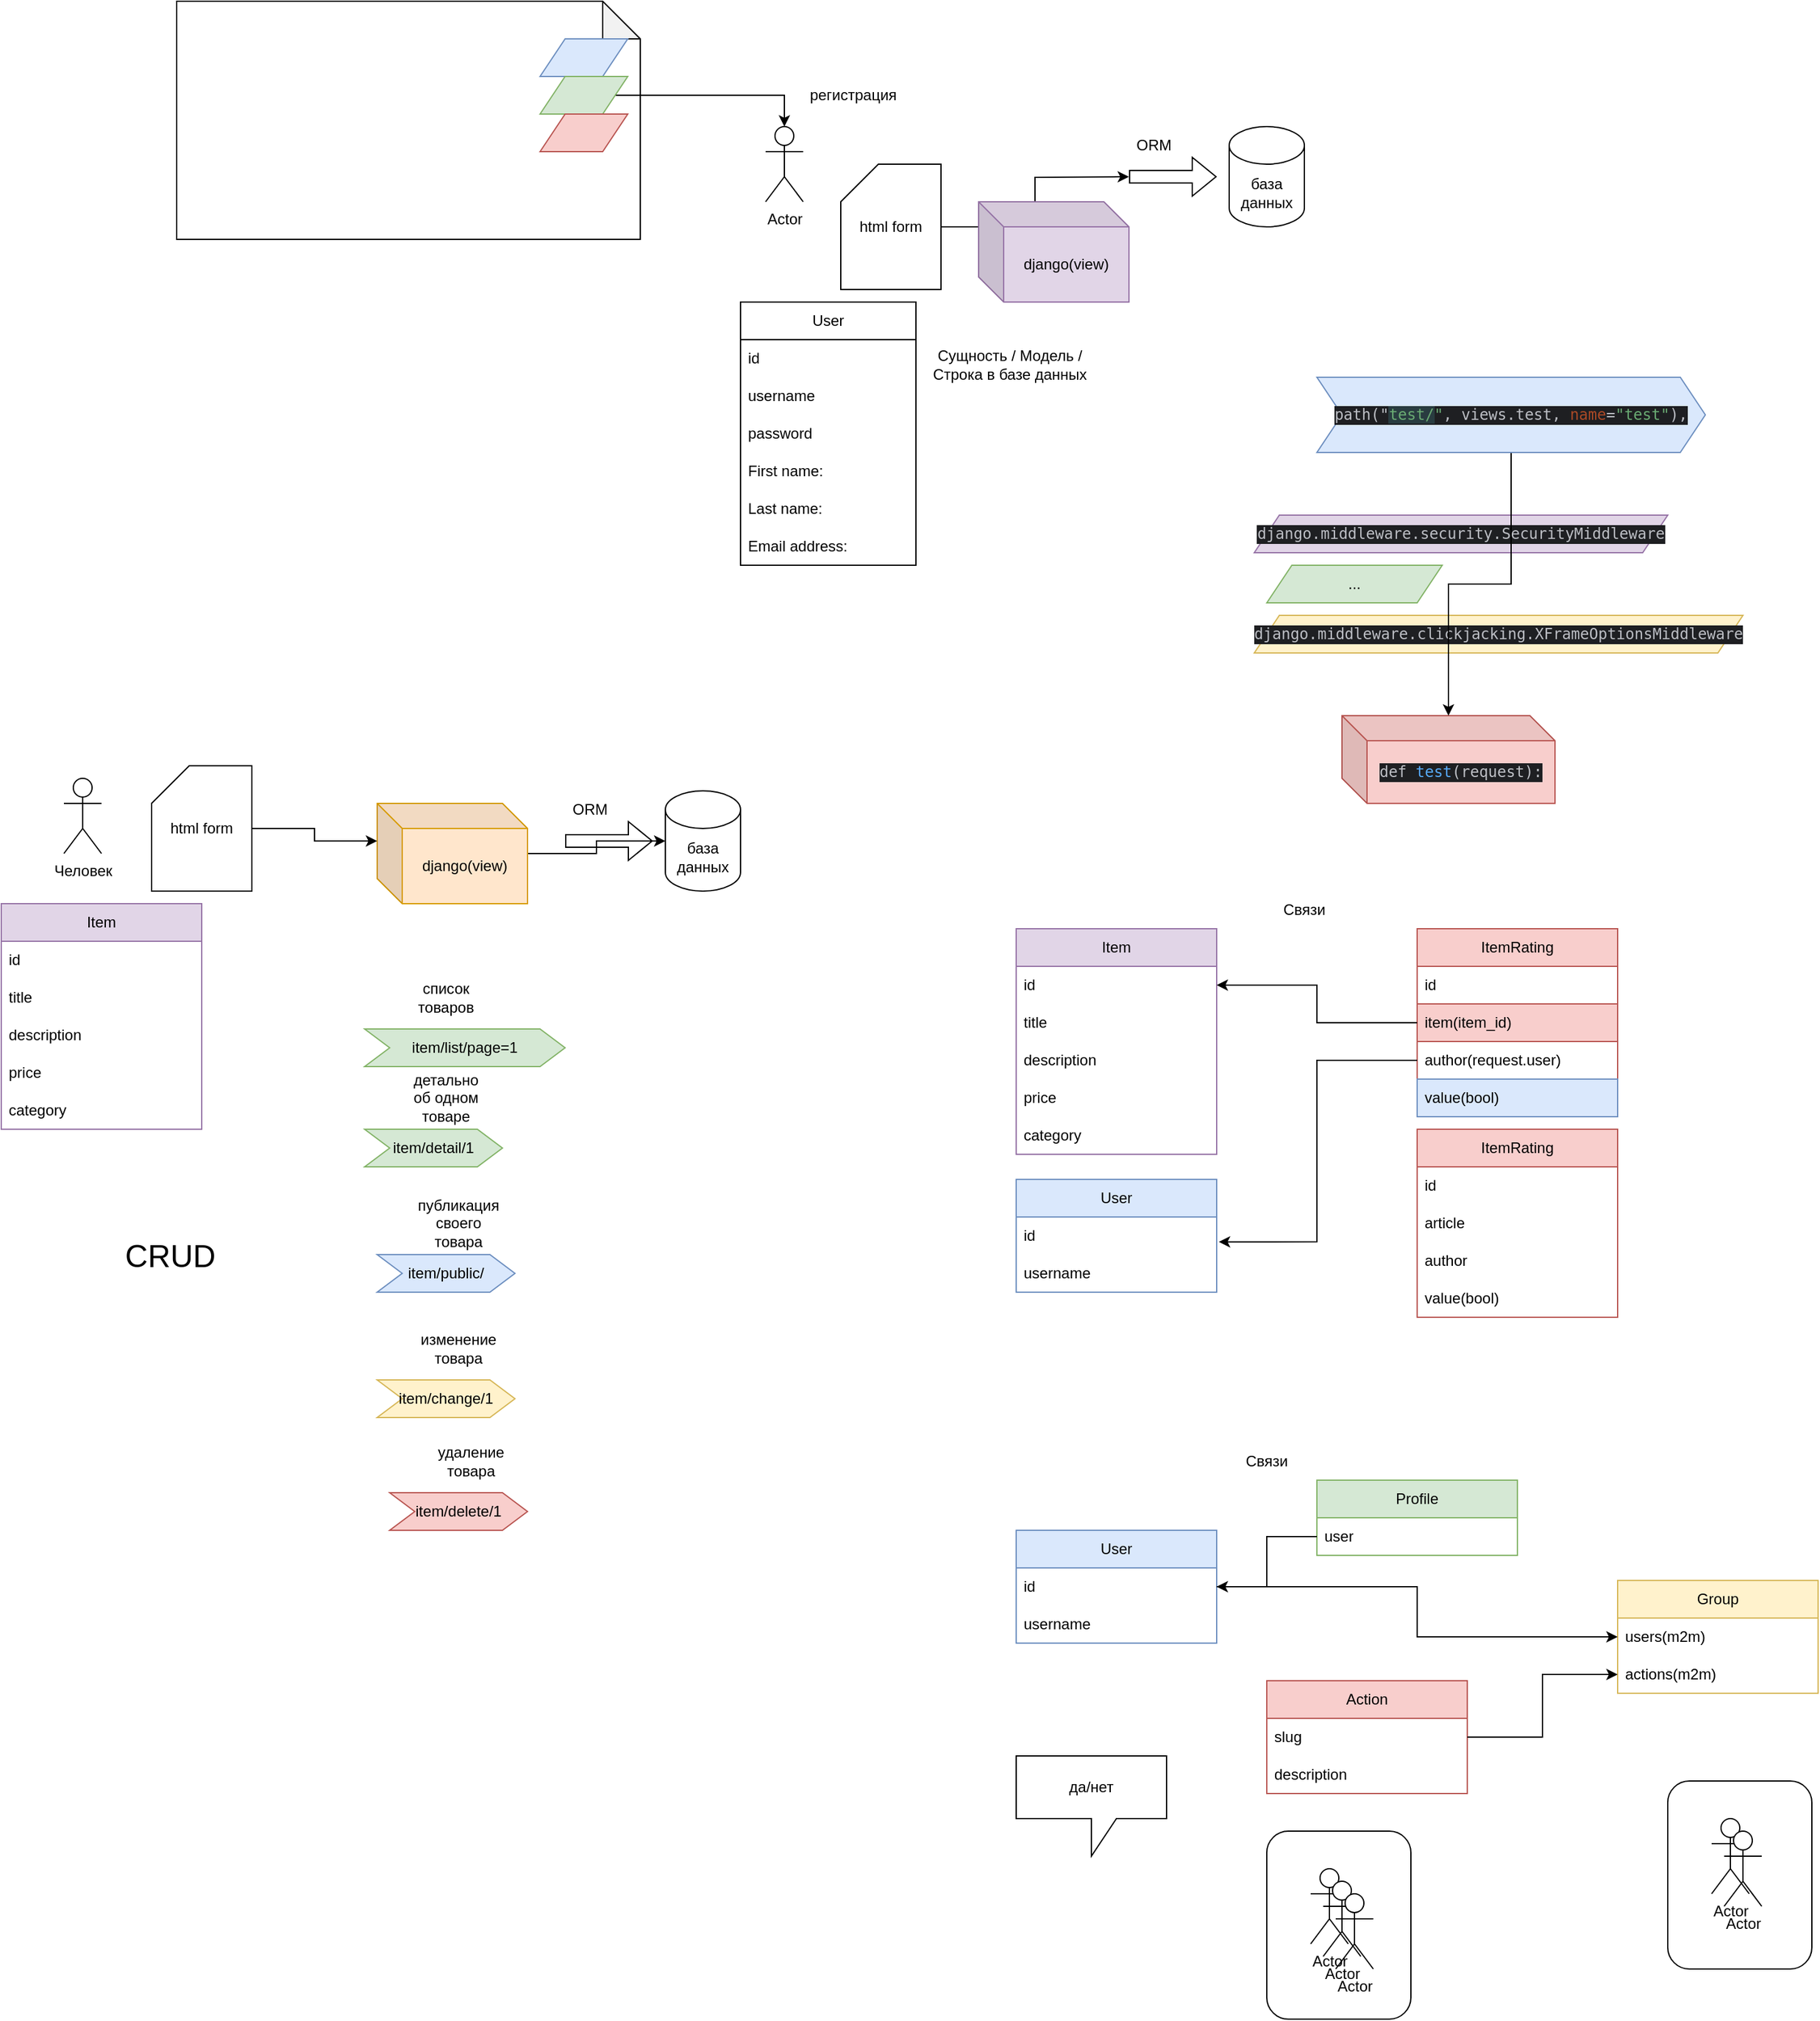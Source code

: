 <mxfile version="22.1.18" type="device">
  <diagram name="Page-1" id="q2rL_VKyclA_JpW7a91s">
    <mxGraphModel dx="658" dy="370" grid="1" gridSize="10" guides="1" tooltips="1" connect="1" arrows="1" fold="1" page="1" pageScale="1" pageWidth="850" pageHeight="1100" math="0" shadow="0">
      <root>
        <mxCell id="0" />
        <mxCell id="1" parent="0" />
        <mxCell id="6tnuCzHY1u2nvvSiSaDE-1" value="" style="shape=note;whiteSpace=wrap;html=1;backgroundOutline=1;darkOpacity=0.05;" parent="1" vertex="1">
          <mxGeometry x="210" y="140" width="370" height="190" as="geometry" />
        </mxCell>
        <mxCell id="6tnuCzHY1u2nvvSiSaDE-2" value="" style="shape=parallelogram;perimeter=parallelogramPerimeter;whiteSpace=wrap;html=1;fixedSize=1;fillColor=#dae8fc;strokeColor=#6c8ebf;" parent="1" vertex="1">
          <mxGeometry x="500" y="170" width="70" height="30" as="geometry" />
        </mxCell>
        <mxCell id="6tnuCzHY1u2nvvSiSaDE-6" style="edgeStyle=orthogonalEdgeStyle;rounded=0;orthogonalLoop=1;jettySize=auto;html=1;" parent="1" source="6tnuCzHY1u2nvvSiSaDE-3" target="6tnuCzHY1u2nvvSiSaDE-5" edge="1">
          <mxGeometry relative="1" as="geometry" />
        </mxCell>
        <mxCell id="6tnuCzHY1u2nvvSiSaDE-3" value="" style="shape=parallelogram;perimeter=parallelogramPerimeter;whiteSpace=wrap;html=1;fixedSize=1;fillColor=#d5e8d4;strokeColor=#82b366;" parent="1" vertex="1">
          <mxGeometry x="500" y="200" width="70" height="30" as="geometry" />
        </mxCell>
        <mxCell id="6tnuCzHY1u2nvvSiSaDE-4" value="" style="shape=parallelogram;perimeter=parallelogramPerimeter;whiteSpace=wrap;html=1;fixedSize=1;fillColor=#f8cecc;strokeColor=#b85450;" parent="1" vertex="1">
          <mxGeometry x="500" y="230" width="70" height="30" as="geometry" />
        </mxCell>
        <mxCell id="6tnuCzHY1u2nvvSiSaDE-5" value="Actor" style="shape=umlActor;verticalLabelPosition=bottom;verticalAlign=top;html=1;outlineConnect=0;" parent="1" vertex="1">
          <mxGeometry x="680" y="240" width="30" height="60" as="geometry" />
        </mxCell>
        <mxCell id="6tnuCzHY1u2nvvSiSaDE-7" value="регистрация" style="text;html=1;strokeColor=none;fillColor=none;align=center;verticalAlign=middle;whiteSpace=wrap;rounded=0;" parent="1" vertex="1">
          <mxGeometry x="700" y="200" width="100" height="30" as="geometry" />
        </mxCell>
        <mxCell id="6tnuCzHY1u2nvvSiSaDE-8" value="база данных" style="shape=cylinder3;whiteSpace=wrap;html=1;boundedLbl=1;backgroundOutline=1;size=15;" parent="1" vertex="1">
          <mxGeometry x="1050" y="240" width="60" height="80" as="geometry" />
        </mxCell>
        <mxCell id="6tnuCzHY1u2nvvSiSaDE-9" value="" style="shape=flexArrow;endArrow=classic;html=1;rounded=0;" parent="1" edge="1">
          <mxGeometry width="50" height="50" relative="1" as="geometry">
            <mxPoint x="970" y="280" as="sourcePoint" />
            <mxPoint x="1040" y="280" as="targetPoint" />
          </mxGeometry>
        </mxCell>
        <mxCell id="6tnuCzHY1u2nvvSiSaDE-10" value="ORM" style="text;html=1;strokeColor=none;fillColor=none;align=center;verticalAlign=middle;whiteSpace=wrap;rounded=0;" parent="1" vertex="1">
          <mxGeometry x="960" y="240" width="60" height="30" as="geometry" />
        </mxCell>
        <mxCell id="6tnuCzHY1u2nvvSiSaDE-21" style="edgeStyle=orthogonalEdgeStyle;rounded=0;orthogonalLoop=1;jettySize=auto;html=1;" parent="1" source="6tnuCzHY1u2nvvSiSaDE-11" edge="1">
          <mxGeometry relative="1" as="geometry">
            <mxPoint x="970" y="280" as="targetPoint" />
          </mxGeometry>
        </mxCell>
        <mxCell id="6tnuCzHY1u2nvvSiSaDE-11" value="html form" style="shape=card;whiteSpace=wrap;html=1;" parent="1" vertex="1">
          <mxGeometry x="740" y="270" width="80" height="100" as="geometry" />
        </mxCell>
        <mxCell id="6tnuCzHY1u2nvvSiSaDE-12" value="User" style="swimlane;fontStyle=0;childLayout=stackLayout;horizontal=1;startSize=30;horizontalStack=0;resizeParent=1;resizeParentMax=0;resizeLast=0;collapsible=1;marginBottom=0;whiteSpace=wrap;html=1;" parent="1" vertex="1">
          <mxGeometry x="660" y="380" width="140" height="210" as="geometry" />
        </mxCell>
        <mxCell id="6tnuCzHY1u2nvvSiSaDE-13" value="id" style="text;strokeColor=none;fillColor=none;align=left;verticalAlign=middle;spacingLeft=4;spacingRight=4;overflow=hidden;points=[[0,0.5],[1,0.5]];portConstraint=eastwest;rotatable=0;whiteSpace=wrap;html=1;" parent="6tnuCzHY1u2nvvSiSaDE-12" vertex="1">
          <mxGeometry y="30" width="140" height="30" as="geometry" />
        </mxCell>
        <mxCell id="6tnuCzHY1u2nvvSiSaDE-14" value="username" style="text;strokeColor=none;fillColor=none;align=left;verticalAlign=middle;spacingLeft=4;spacingRight=4;overflow=hidden;points=[[0,0.5],[1,0.5]];portConstraint=eastwest;rotatable=0;whiteSpace=wrap;html=1;" parent="6tnuCzHY1u2nvvSiSaDE-12" vertex="1">
          <mxGeometry y="60" width="140" height="30" as="geometry" />
        </mxCell>
        <mxCell id="6tnuCzHY1u2nvvSiSaDE-15" value="password" style="text;strokeColor=none;fillColor=none;align=left;verticalAlign=middle;spacingLeft=4;spacingRight=4;overflow=hidden;points=[[0,0.5],[1,0.5]];portConstraint=eastwest;rotatable=0;whiteSpace=wrap;html=1;" parent="6tnuCzHY1u2nvvSiSaDE-12" vertex="1">
          <mxGeometry y="90" width="140" height="30" as="geometry" />
        </mxCell>
        <mxCell id="6tnuCzHY1u2nvvSiSaDE-17" value="First name:" style="text;strokeColor=none;fillColor=none;align=left;verticalAlign=middle;spacingLeft=4;spacingRight=4;overflow=hidden;points=[[0,0.5],[1,0.5]];portConstraint=eastwest;rotatable=0;whiteSpace=wrap;html=1;" parent="6tnuCzHY1u2nvvSiSaDE-12" vertex="1">
          <mxGeometry y="120" width="140" height="30" as="geometry" />
        </mxCell>
        <mxCell id="6tnuCzHY1u2nvvSiSaDE-18" value="Last name:" style="text;strokeColor=none;fillColor=none;align=left;verticalAlign=middle;spacingLeft=4;spacingRight=4;overflow=hidden;points=[[0,0.5],[1,0.5]];portConstraint=eastwest;rotatable=0;whiteSpace=wrap;html=1;" parent="6tnuCzHY1u2nvvSiSaDE-12" vertex="1">
          <mxGeometry y="150" width="140" height="30" as="geometry" />
        </mxCell>
        <mxCell id="6tnuCzHY1u2nvvSiSaDE-19" value="Email address:" style="text;strokeColor=none;fillColor=none;align=left;verticalAlign=middle;spacingLeft=4;spacingRight=4;overflow=hidden;points=[[0,0.5],[1,0.5]];portConstraint=eastwest;rotatable=0;whiteSpace=wrap;html=1;" parent="6tnuCzHY1u2nvvSiSaDE-12" vertex="1">
          <mxGeometry y="180" width="140" height="30" as="geometry" />
        </mxCell>
        <mxCell id="6tnuCzHY1u2nvvSiSaDE-20" value="Сущность / Модель / Строка в базе данных" style="text;html=1;strokeColor=none;fillColor=none;align=center;verticalAlign=middle;whiteSpace=wrap;rounded=0;" parent="1" vertex="1">
          <mxGeometry x="810" y="410" width="130" height="40" as="geometry" />
        </mxCell>
        <mxCell id="6tnuCzHY1u2nvvSiSaDE-22" value="django(view)" style="shape=cube;whiteSpace=wrap;html=1;boundedLbl=1;backgroundOutline=1;darkOpacity=0.05;darkOpacity2=0.1;fillColor=#e1d5e7;strokeColor=#9673a6;" parent="1" vertex="1">
          <mxGeometry x="850" y="300" width="120" height="80" as="geometry" />
        </mxCell>
        <mxCell id="6tnuCzHY1u2nvvSiSaDE-23" value="Человек" style="shape=umlActor;verticalLabelPosition=bottom;verticalAlign=top;html=1;outlineConnect=0;" parent="1" vertex="1">
          <mxGeometry x="120" y="760" width="30" height="60" as="geometry" />
        </mxCell>
        <mxCell id="6tnuCzHY1u2nvvSiSaDE-24" value="html form" style="shape=card;whiteSpace=wrap;html=1;" parent="1" vertex="1">
          <mxGeometry x="190" y="750" width="80" height="100" as="geometry" />
        </mxCell>
        <mxCell id="6tnuCzHY1u2nvvSiSaDE-25" value="Item" style="swimlane;fontStyle=0;childLayout=stackLayout;horizontal=1;startSize=30;horizontalStack=0;resizeParent=1;resizeParentMax=0;resizeLast=0;collapsible=1;marginBottom=0;whiteSpace=wrap;html=1;fillColor=#e1d5e7;strokeColor=#9673a6;" parent="1" vertex="1">
          <mxGeometry x="70" y="860" width="160" height="180" as="geometry" />
        </mxCell>
        <mxCell id="6tnuCzHY1u2nvvSiSaDE-26" value="id" style="text;strokeColor=none;fillColor=none;align=left;verticalAlign=middle;spacingLeft=4;spacingRight=4;overflow=hidden;points=[[0,0.5],[1,0.5]];portConstraint=eastwest;rotatable=0;whiteSpace=wrap;html=1;" parent="6tnuCzHY1u2nvvSiSaDE-25" vertex="1">
          <mxGeometry y="30" width="160" height="30" as="geometry" />
        </mxCell>
        <mxCell id="6tnuCzHY1u2nvvSiSaDE-27" value="title" style="text;strokeColor=none;fillColor=none;align=left;verticalAlign=middle;spacingLeft=4;spacingRight=4;overflow=hidden;points=[[0,0.5],[1,0.5]];portConstraint=eastwest;rotatable=0;whiteSpace=wrap;html=1;" parent="6tnuCzHY1u2nvvSiSaDE-25" vertex="1">
          <mxGeometry y="60" width="160" height="30" as="geometry" />
        </mxCell>
        <mxCell id="6tnuCzHY1u2nvvSiSaDE-28" value="description" style="text;strokeColor=none;fillColor=none;align=left;verticalAlign=middle;spacingLeft=4;spacingRight=4;overflow=hidden;points=[[0,0.5],[1,0.5]];portConstraint=eastwest;rotatable=0;whiteSpace=wrap;html=1;" parent="6tnuCzHY1u2nvvSiSaDE-25" vertex="1">
          <mxGeometry y="90" width="160" height="30" as="geometry" />
        </mxCell>
        <mxCell id="6tnuCzHY1u2nvvSiSaDE-29" value="price" style="text;strokeColor=none;fillColor=none;align=left;verticalAlign=middle;spacingLeft=4;spacingRight=4;overflow=hidden;points=[[0,0.5],[1,0.5]];portConstraint=eastwest;rotatable=0;whiteSpace=wrap;html=1;" parent="6tnuCzHY1u2nvvSiSaDE-25" vertex="1">
          <mxGeometry y="120" width="160" height="30" as="geometry" />
        </mxCell>
        <mxCell id="6tnuCzHY1u2nvvSiSaDE-30" value="category" style="text;strokeColor=none;fillColor=none;align=left;verticalAlign=middle;spacingLeft=4;spacingRight=4;overflow=hidden;points=[[0,0.5],[1,0.5]];portConstraint=eastwest;rotatable=0;whiteSpace=wrap;html=1;" parent="6tnuCzHY1u2nvvSiSaDE-25" vertex="1">
          <mxGeometry y="150" width="160" height="30" as="geometry" />
        </mxCell>
        <mxCell id="6tnuCzHY1u2nvvSiSaDE-32" value="item/list/page=1" style="shape=step;perimeter=stepPerimeter;whiteSpace=wrap;html=1;fixedSize=1;fillColor=#d5e8d4;strokeColor=#82b366;" parent="1" vertex="1">
          <mxGeometry x="360" y="960" width="160" height="30" as="geometry" />
        </mxCell>
        <mxCell id="6tnuCzHY1u2nvvSiSaDE-33" value="item/detail/1" style="shape=step;perimeter=stepPerimeter;whiteSpace=wrap;html=1;fixedSize=1;fillColor=#d5e8d4;strokeColor=#82b366;" parent="1" vertex="1">
          <mxGeometry x="360" y="1040" width="110" height="30" as="geometry" />
        </mxCell>
        <mxCell id="6tnuCzHY1u2nvvSiSaDE-34" value="список товаров" style="text;html=1;strokeColor=none;fillColor=none;align=center;verticalAlign=middle;whiteSpace=wrap;rounded=0;" parent="1" vertex="1">
          <mxGeometry x="395" y="920" width="60" height="30" as="geometry" />
        </mxCell>
        <mxCell id="6tnuCzHY1u2nvvSiSaDE-35" value="детально об одном товаре" style="text;html=1;strokeColor=none;fillColor=none;align=center;verticalAlign=middle;whiteSpace=wrap;rounded=0;" parent="1" vertex="1">
          <mxGeometry x="395" y="1000" width="60" height="30" as="geometry" />
        </mxCell>
        <mxCell id="6tnuCzHY1u2nvvSiSaDE-36" value="item/public/" style="shape=step;perimeter=stepPerimeter;whiteSpace=wrap;html=1;fixedSize=1;fillColor=#dae8fc;strokeColor=#6c8ebf;" parent="1" vertex="1">
          <mxGeometry x="370" y="1140" width="110" height="30" as="geometry" />
        </mxCell>
        <mxCell id="6tnuCzHY1u2nvvSiSaDE-37" value="публикация своего товара" style="text;html=1;strokeColor=none;fillColor=none;align=center;verticalAlign=middle;whiteSpace=wrap;rounded=0;" parent="1" vertex="1">
          <mxGeometry x="405" y="1100" width="60" height="30" as="geometry" />
        </mxCell>
        <mxCell id="6tnuCzHY1u2nvvSiSaDE-38" value="item/change/1" style="shape=step;perimeter=stepPerimeter;whiteSpace=wrap;html=1;fixedSize=1;fillColor=#fff2cc;strokeColor=#d6b656;" parent="1" vertex="1">
          <mxGeometry x="370" y="1240" width="110" height="30" as="geometry" />
        </mxCell>
        <mxCell id="6tnuCzHY1u2nvvSiSaDE-39" value="изменение товара" style="text;html=1;strokeColor=none;fillColor=none;align=center;verticalAlign=middle;whiteSpace=wrap;rounded=0;" parent="1" vertex="1">
          <mxGeometry x="405" y="1200" width="60" height="30" as="geometry" />
        </mxCell>
        <mxCell id="6tnuCzHY1u2nvvSiSaDE-40" value="item/delete/1" style="shape=step;perimeter=stepPerimeter;whiteSpace=wrap;html=1;fixedSize=1;fillColor=#f8cecc;strokeColor=#b85450;" parent="1" vertex="1">
          <mxGeometry x="380" y="1330" width="110" height="30" as="geometry" />
        </mxCell>
        <mxCell id="6tnuCzHY1u2nvvSiSaDE-41" value="удаление товара" style="text;html=1;strokeColor=none;fillColor=none;align=center;verticalAlign=middle;whiteSpace=wrap;rounded=0;" parent="1" vertex="1">
          <mxGeometry x="415" y="1290" width="60" height="30" as="geometry" />
        </mxCell>
        <mxCell id="6tnuCzHY1u2nvvSiSaDE-42" value="&lt;span style=&quot;font-size: 25px;&quot;&gt;CRUD&lt;/span&gt;" style="text;html=1;strokeColor=none;fillColor=none;align=center;verticalAlign=middle;whiteSpace=wrap;rounded=0;" parent="1" vertex="1">
          <mxGeometry x="160" y="1120" width="90" height="40" as="geometry" />
        </mxCell>
        <mxCell id="6tnuCzHY1u2nvvSiSaDE-43" value="база данных" style="shape=cylinder3;whiteSpace=wrap;html=1;boundedLbl=1;backgroundOutline=1;size=15;" parent="1" vertex="1">
          <mxGeometry x="600" y="770" width="60" height="80" as="geometry" />
        </mxCell>
        <mxCell id="6tnuCzHY1u2nvvSiSaDE-46" style="edgeStyle=orthogonalEdgeStyle;rounded=0;orthogonalLoop=1;jettySize=auto;html=1;" parent="1" source="6tnuCzHY1u2nvvSiSaDE-44" target="6tnuCzHY1u2nvvSiSaDE-43" edge="1">
          <mxGeometry relative="1" as="geometry" />
        </mxCell>
        <mxCell id="6tnuCzHY1u2nvvSiSaDE-44" value="django(view)" style="shape=cube;whiteSpace=wrap;html=1;boundedLbl=1;backgroundOutline=1;darkOpacity=0.05;darkOpacity2=0.1;fillColor=#ffe6cc;strokeColor=#d79b00;" parent="1" vertex="1">
          <mxGeometry x="370" y="780" width="120" height="80" as="geometry" />
        </mxCell>
        <mxCell id="6tnuCzHY1u2nvvSiSaDE-45" style="edgeStyle=orthogonalEdgeStyle;rounded=0;orthogonalLoop=1;jettySize=auto;html=1;entryX=0;entryY=0;entryDx=0;entryDy=30;entryPerimeter=0;" parent="1" source="6tnuCzHY1u2nvvSiSaDE-24" target="6tnuCzHY1u2nvvSiSaDE-44" edge="1">
          <mxGeometry relative="1" as="geometry" />
        </mxCell>
        <mxCell id="6tnuCzHY1u2nvvSiSaDE-47" value="" style="shape=flexArrow;endArrow=classic;html=1;rounded=0;" parent="1" edge="1">
          <mxGeometry width="50" height="50" relative="1" as="geometry">
            <mxPoint x="520" y="810.0" as="sourcePoint" />
            <mxPoint x="590" y="810.0" as="targetPoint" />
          </mxGeometry>
        </mxCell>
        <mxCell id="6tnuCzHY1u2nvvSiSaDE-48" value="ORM" style="text;html=1;strokeColor=none;fillColor=none;align=center;verticalAlign=middle;whiteSpace=wrap;rounded=0;" parent="1" vertex="1">
          <mxGeometry x="510" y="770.0" width="60" height="30" as="geometry" />
        </mxCell>
        <mxCell id="xW_o7UDnN0EhlQ_JEsIn-1" value="Item" style="swimlane;fontStyle=0;childLayout=stackLayout;horizontal=1;startSize=30;horizontalStack=0;resizeParent=1;resizeParentMax=0;resizeLast=0;collapsible=1;marginBottom=0;whiteSpace=wrap;html=1;fillColor=#e1d5e7;strokeColor=#9673a6;" parent="1" vertex="1">
          <mxGeometry x="880" y="880" width="160" height="180" as="geometry" />
        </mxCell>
        <mxCell id="xW_o7UDnN0EhlQ_JEsIn-2" value="id" style="text;strokeColor=none;fillColor=none;align=left;verticalAlign=middle;spacingLeft=4;spacingRight=4;overflow=hidden;points=[[0,0.5],[1,0.5]];portConstraint=eastwest;rotatable=0;whiteSpace=wrap;html=1;" parent="xW_o7UDnN0EhlQ_JEsIn-1" vertex="1">
          <mxGeometry y="30" width="160" height="30" as="geometry" />
        </mxCell>
        <mxCell id="xW_o7UDnN0EhlQ_JEsIn-3" value="title" style="text;strokeColor=none;fillColor=none;align=left;verticalAlign=middle;spacingLeft=4;spacingRight=4;overflow=hidden;points=[[0,0.5],[1,0.5]];portConstraint=eastwest;rotatable=0;whiteSpace=wrap;html=1;" parent="xW_o7UDnN0EhlQ_JEsIn-1" vertex="1">
          <mxGeometry y="60" width="160" height="30" as="geometry" />
        </mxCell>
        <mxCell id="xW_o7UDnN0EhlQ_JEsIn-4" value="description" style="text;strokeColor=none;fillColor=none;align=left;verticalAlign=middle;spacingLeft=4;spacingRight=4;overflow=hidden;points=[[0,0.5],[1,0.5]];portConstraint=eastwest;rotatable=0;whiteSpace=wrap;html=1;" parent="xW_o7UDnN0EhlQ_JEsIn-1" vertex="1">
          <mxGeometry y="90" width="160" height="30" as="geometry" />
        </mxCell>
        <mxCell id="xW_o7UDnN0EhlQ_JEsIn-5" value="price" style="text;strokeColor=none;fillColor=none;align=left;verticalAlign=middle;spacingLeft=4;spacingRight=4;overflow=hidden;points=[[0,0.5],[1,0.5]];portConstraint=eastwest;rotatable=0;whiteSpace=wrap;html=1;" parent="xW_o7UDnN0EhlQ_JEsIn-1" vertex="1">
          <mxGeometry y="120" width="160" height="30" as="geometry" />
        </mxCell>
        <mxCell id="xW_o7UDnN0EhlQ_JEsIn-6" value="category" style="text;strokeColor=none;fillColor=none;align=left;verticalAlign=middle;spacingLeft=4;spacingRight=4;overflow=hidden;points=[[0,0.5],[1,0.5]];portConstraint=eastwest;rotatable=0;whiteSpace=wrap;html=1;" parent="xW_o7UDnN0EhlQ_JEsIn-1" vertex="1">
          <mxGeometry y="150" width="160" height="30" as="geometry" />
        </mxCell>
        <mxCell id="xW_o7UDnN0EhlQ_JEsIn-7" value="ItemRating" style="swimlane;fontStyle=0;childLayout=stackLayout;horizontal=1;startSize=30;horizontalStack=0;resizeParent=1;resizeParentMax=0;resizeLast=0;collapsible=1;marginBottom=0;whiteSpace=wrap;html=1;fillColor=#f8cecc;strokeColor=#b85450;" parent="1" vertex="1">
          <mxGeometry x="1200" y="880" width="160" height="150" as="geometry" />
        </mxCell>
        <mxCell id="xW_o7UDnN0EhlQ_JEsIn-8" value="id" style="text;strokeColor=none;fillColor=none;align=left;verticalAlign=middle;spacingLeft=4;spacingRight=4;overflow=hidden;points=[[0,0.5],[1,0.5]];portConstraint=eastwest;rotatable=0;whiteSpace=wrap;html=1;" parent="xW_o7UDnN0EhlQ_JEsIn-7" vertex="1">
          <mxGeometry y="30" width="160" height="30" as="geometry" />
        </mxCell>
        <mxCell id="xW_o7UDnN0EhlQ_JEsIn-9" value="item(item_id)" style="text;strokeColor=#b85450;fillColor=#f8cecc;align=left;verticalAlign=middle;spacingLeft=4;spacingRight=4;overflow=hidden;points=[[0,0.5],[1,0.5]];portConstraint=eastwest;rotatable=0;whiteSpace=wrap;html=1;" parent="xW_o7UDnN0EhlQ_JEsIn-7" vertex="1">
          <mxGeometry y="60" width="160" height="30" as="geometry" />
        </mxCell>
        <mxCell id="xW_o7UDnN0EhlQ_JEsIn-10" value="author(request.user)" style="text;strokeColor=none;fillColor=none;align=left;verticalAlign=middle;spacingLeft=4;spacingRight=4;overflow=hidden;points=[[0,0.5],[1,0.5]];portConstraint=eastwest;rotatable=0;whiteSpace=wrap;html=1;" parent="xW_o7UDnN0EhlQ_JEsIn-7" vertex="1">
          <mxGeometry y="90" width="160" height="30" as="geometry" />
        </mxCell>
        <mxCell id="xW_o7UDnN0EhlQ_JEsIn-11" value="value(bool)" style="text;strokeColor=#6c8ebf;fillColor=#dae8fc;align=left;verticalAlign=middle;spacingLeft=4;spacingRight=4;overflow=hidden;points=[[0,0.5],[1,0.5]];portConstraint=eastwest;rotatable=0;whiteSpace=wrap;html=1;" parent="xW_o7UDnN0EhlQ_JEsIn-7" vertex="1">
          <mxGeometry y="120" width="160" height="30" as="geometry" />
        </mxCell>
        <mxCell id="xW_o7UDnN0EhlQ_JEsIn-13" style="edgeStyle=orthogonalEdgeStyle;rounded=0;orthogonalLoop=1;jettySize=auto;html=1;entryX=1;entryY=0.5;entryDx=0;entryDy=0;" parent="1" source="xW_o7UDnN0EhlQ_JEsIn-9" target="xW_o7UDnN0EhlQ_JEsIn-2" edge="1">
          <mxGeometry relative="1" as="geometry" />
        </mxCell>
        <mxCell id="xW_o7UDnN0EhlQ_JEsIn-14" value="User" style="swimlane;fontStyle=0;childLayout=stackLayout;horizontal=1;startSize=30;horizontalStack=0;resizeParent=1;resizeParentMax=0;resizeLast=0;collapsible=1;marginBottom=0;whiteSpace=wrap;html=1;fillColor=#dae8fc;strokeColor=#6c8ebf;" parent="1" vertex="1">
          <mxGeometry x="880" y="1080" width="160" height="90" as="geometry" />
        </mxCell>
        <mxCell id="xW_o7UDnN0EhlQ_JEsIn-15" value="id" style="text;strokeColor=none;fillColor=none;align=left;verticalAlign=middle;spacingLeft=4;spacingRight=4;overflow=hidden;points=[[0,0.5],[1,0.5]];portConstraint=eastwest;rotatable=0;whiteSpace=wrap;html=1;" parent="xW_o7UDnN0EhlQ_JEsIn-14" vertex="1">
          <mxGeometry y="30" width="160" height="30" as="geometry" />
        </mxCell>
        <mxCell id="xW_o7UDnN0EhlQ_JEsIn-16" value="username" style="text;strokeColor=none;fillColor=none;align=left;verticalAlign=middle;spacingLeft=4;spacingRight=4;overflow=hidden;points=[[0,0.5],[1,0.5]];portConstraint=eastwest;rotatable=0;whiteSpace=wrap;html=1;" parent="xW_o7UDnN0EhlQ_JEsIn-14" vertex="1">
          <mxGeometry y="60" width="160" height="30" as="geometry" />
        </mxCell>
        <mxCell id="xW_o7UDnN0EhlQ_JEsIn-20" style="edgeStyle=orthogonalEdgeStyle;rounded=0;orthogonalLoop=1;jettySize=auto;html=1;entryX=1.011;entryY=0.661;entryDx=0;entryDy=0;entryPerimeter=0;" parent="1" source="xW_o7UDnN0EhlQ_JEsIn-10" target="xW_o7UDnN0EhlQ_JEsIn-15" edge="1">
          <mxGeometry relative="1" as="geometry" />
        </mxCell>
        <mxCell id="xW_o7UDnN0EhlQ_JEsIn-27" value="ItemRating" style="swimlane;fontStyle=0;childLayout=stackLayout;horizontal=1;startSize=30;horizontalStack=0;resizeParent=1;resizeParentMax=0;resizeLast=0;collapsible=1;marginBottom=0;whiteSpace=wrap;html=1;fillColor=#f8cecc;strokeColor=#b85450;" parent="1" vertex="1">
          <mxGeometry x="1200" y="1040" width="160" height="150" as="geometry" />
        </mxCell>
        <mxCell id="xW_o7UDnN0EhlQ_JEsIn-28" value="id" style="text;strokeColor=none;fillColor=none;align=left;verticalAlign=middle;spacingLeft=4;spacingRight=4;overflow=hidden;points=[[0,0.5],[1,0.5]];portConstraint=eastwest;rotatable=0;whiteSpace=wrap;html=1;" parent="xW_o7UDnN0EhlQ_JEsIn-27" vertex="1">
          <mxGeometry y="30" width="160" height="30" as="geometry" />
        </mxCell>
        <mxCell id="xW_o7UDnN0EhlQ_JEsIn-29" value="article" style="text;strokeColor=none;fillColor=none;align=left;verticalAlign=middle;spacingLeft=4;spacingRight=4;overflow=hidden;points=[[0,0.5],[1,0.5]];portConstraint=eastwest;rotatable=0;whiteSpace=wrap;html=1;" parent="xW_o7UDnN0EhlQ_JEsIn-27" vertex="1">
          <mxGeometry y="60" width="160" height="30" as="geometry" />
        </mxCell>
        <mxCell id="xW_o7UDnN0EhlQ_JEsIn-30" value="author" style="text;strokeColor=none;fillColor=none;align=left;verticalAlign=middle;spacingLeft=4;spacingRight=4;overflow=hidden;points=[[0,0.5],[1,0.5]];portConstraint=eastwest;rotatable=0;whiteSpace=wrap;html=1;" parent="xW_o7UDnN0EhlQ_JEsIn-27" vertex="1">
          <mxGeometry y="90" width="160" height="30" as="geometry" />
        </mxCell>
        <mxCell id="xW_o7UDnN0EhlQ_JEsIn-31" value="value(bool)" style="text;strokeColor=none;fillColor=none;align=left;verticalAlign=middle;spacingLeft=4;spacingRight=4;overflow=hidden;points=[[0,0.5],[1,0.5]];portConstraint=eastwest;rotatable=0;whiteSpace=wrap;html=1;" parent="xW_o7UDnN0EhlQ_JEsIn-27" vertex="1">
          <mxGeometry y="120" width="160" height="30" as="geometry" />
        </mxCell>
        <mxCell id="xW_o7UDnN0EhlQ_JEsIn-32" value="Связи" style="text;html=1;strokeColor=none;fillColor=none;align=center;verticalAlign=middle;whiteSpace=wrap;rounded=0;" parent="1" vertex="1">
          <mxGeometry x="1080" y="850" width="60" height="30" as="geometry" />
        </mxCell>
        <mxCell id="vmLFZpmhNMiIunfOax3F-1" value="&lt;div style=&quot;background-color:#1e1f22;color:#bcbec4&quot;&gt;&lt;pre style=&quot;font-family:&#39;JetBrains Mono&#39;,monospace;font-size:26,3pt;&quot;&gt;django.middleware.security.SecurityMiddleware&lt;/pre&gt;&lt;/div&gt;" style="shape=parallelogram;perimeter=parallelogramPerimeter;whiteSpace=wrap;html=1;fixedSize=1;fillColor=#e1d5e7;strokeColor=#9673a6;" parent="1" vertex="1">
          <mxGeometry x="1070" y="550" width="330" height="30" as="geometry" />
        </mxCell>
        <mxCell id="vmLFZpmhNMiIunfOax3F-2" value="..." style="shape=parallelogram;perimeter=parallelogramPerimeter;whiteSpace=wrap;html=1;fixedSize=1;fillColor=#d5e8d4;strokeColor=#82b366;" parent="1" vertex="1">
          <mxGeometry x="1080" y="590" width="140" height="30" as="geometry" />
        </mxCell>
        <mxCell id="vmLFZpmhNMiIunfOax3F-3" value="&lt;div style=&quot;background-color:#1e1f22;color:#bcbec4&quot;&gt;&lt;pre style=&quot;font-family:&#39;JetBrains Mono&#39;,monospace;font-size:24,8pt;&quot;&gt;django.middleware.clickjacking.XFrameOptionsMiddleware&lt;/pre&gt;&lt;/div&gt;" style="shape=parallelogram;perimeter=parallelogramPerimeter;whiteSpace=wrap;html=1;fixedSize=1;fillColor=#fff2cc;strokeColor=#d6b656;" parent="1" vertex="1">
          <mxGeometry x="1070" y="630" width="390" height="30" as="geometry" />
        </mxCell>
        <mxCell id="vmLFZpmhNMiIunfOax3F-4" value="&lt;div style=&quot;background-color:#1e1f22;color:#bcbec4&quot;&gt;&lt;pre style=&quot;font-family:&#39;JetBrains Mono&#39;,monospace;font-size:30,0pt;&quot;&gt;def &lt;span style=&quot;color:#56a8f5;&quot;&gt;test&lt;/span&gt;(request):&lt;/pre&gt;&lt;/div&gt;" style="shape=cube;whiteSpace=wrap;html=1;boundedLbl=1;backgroundOutline=1;darkOpacity=0.05;darkOpacity2=0.1;fillColor=#f8cecc;strokeColor=#b85450;" parent="1" vertex="1">
          <mxGeometry x="1140" y="710" width="170" height="70" as="geometry" />
        </mxCell>
        <mxCell id="vmLFZpmhNMiIunfOax3F-6" style="edgeStyle=orthogonalEdgeStyle;rounded=0;orthogonalLoop=1;jettySize=auto;html=1;" parent="1" source="vmLFZpmhNMiIunfOax3F-5" target="vmLFZpmhNMiIunfOax3F-4" edge="1">
          <mxGeometry relative="1" as="geometry" />
        </mxCell>
        <mxCell id="vmLFZpmhNMiIunfOax3F-5" value="&lt;div style=&quot;background-color:#1e1f22;color:#bcbec4&quot;&gt;&lt;pre style=&quot;font-family:&#39;JetBrains Mono&#39;,monospace;font-size:30,0pt;&quot;&gt;path(&quot;&lt;span style=&quot;color:#6aab73;background-color:#293c40;&quot;&gt;test/&lt;/span&gt;&lt;span style=&quot;color:#6aab73;&quot;&gt;&quot;&lt;/span&gt;, views.test, &lt;span style=&quot;color:#aa4926;&quot;&gt;name&lt;/span&gt;=&lt;span style=&quot;color:#6aab73;&quot;&gt;&quot;test&quot;&lt;/span&gt;),&lt;/pre&gt;&lt;/div&gt;" style="shape=step;perimeter=stepPerimeter;whiteSpace=wrap;html=1;fixedSize=1;fillColor=#dae8fc;strokeColor=#6c8ebf;" parent="1" vertex="1">
          <mxGeometry x="1120" y="440" width="310" height="60" as="geometry" />
        </mxCell>
        <mxCell id="CfFgJpIFAq3FtqSEw6RY-13" value="User" style="swimlane;fontStyle=0;childLayout=stackLayout;horizontal=1;startSize=30;horizontalStack=0;resizeParent=1;resizeParentMax=0;resizeLast=0;collapsible=1;marginBottom=0;whiteSpace=wrap;html=1;fillColor=#dae8fc;strokeColor=#6c8ebf;" vertex="1" parent="1">
          <mxGeometry x="880" y="1360" width="160" height="90" as="geometry" />
        </mxCell>
        <mxCell id="CfFgJpIFAq3FtqSEw6RY-14" value="id" style="text;strokeColor=none;fillColor=none;align=left;verticalAlign=middle;spacingLeft=4;spacingRight=4;overflow=hidden;points=[[0,0.5],[1,0.5]];portConstraint=eastwest;rotatable=0;whiteSpace=wrap;html=1;" vertex="1" parent="CfFgJpIFAq3FtqSEw6RY-13">
          <mxGeometry y="30" width="160" height="30" as="geometry" />
        </mxCell>
        <mxCell id="CfFgJpIFAq3FtqSEw6RY-15" value="username" style="text;strokeColor=none;fillColor=none;align=left;verticalAlign=middle;spacingLeft=4;spacingRight=4;overflow=hidden;points=[[0,0.5],[1,0.5]];portConstraint=eastwest;rotatable=0;whiteSpace=wrap;html=1;" vertex="1" parent="CfFgJpIFAq3FtqSEw6RY-13">
          <mxGeometry y="60" width="160" height="30" as="geometry" />
        </mxCell>
        <mxCell id="CfFgJpIFAq3FtqSEw6RY-17" value="Action" style="swimlane;fontStyle=0;childLayout=stackLayout;horizontal=1;startSize=30;horizontalStack=0;resizeParent=1;resizeParentMax=0;resizeLast=0;collapsible=1;marginBottom=0;whiteSpace=wrap;html=1;fillColor=#f8cecc;strokeColor=#b85450;" vertex="1" parent="1">
          <mxGeometry x="1080" y="1480" width="160" height="90" as="geometry" />
        </mxCell>
        <mxCell id="CfFgJpIFAq3FtqSEw6RY-19" value="slug" style="text;strokeColor=none;fillColor=none;align=left;verticalAlign=middle;spacingLeft=4;spacingRight=4;overflow=hidden;points=[[0,0.5],[1,0.5]];portConstraint=eastwest;rotatable=0;whiteSpace=wrap;html=1;" vertex="1" parent="CfFgJpIFAq3FtqSEw6RY-17">
          <mxGeometry y="30" width="160" height="30" as="geometry" />
        </mxCell>
        <mxCell id="CfFgJpIFAq3FtqSEw6RY-18" value="description" style="text;strokeColor=none;fillColor=none;align=left;verticalAlign=middle;spacingLeft=4;spacingRight=4;overflow=hidden;points=[[0,0.5],[1,0.5]];portConstraint=eastwest;rotatable=0;whiteSpace=wrap;html=1;" vertex="1" parent="CfFgJpIFAq3FtqSEw6RY-17">
          <mxGeometry y="60" width="160" height="30" as="geometry" />
        </mxCell>
        <mxCell id="CfFgJpIFAq3FtqSEw6RY-22" value="Связи" style="text;html=1;strokeColor=none;fillColor=none;align=center;verticalAlign=middle;whiteSpace=wrap;rounded=0;" vertex="1" parent="1">
          <mxGeometry x="1050" y="1290" width="60" height="30" as="geometry" />
        </mxCell>
        <mxCell id="CfFgJpIFAq3FtqSEw6RY-23" value="Profile" style="swimlane;fontStyle=0;childLayout=stackLayout;horizontal=1;startSize=30;horizontalStack=0;resizeParent=1;resizeParentMax=0;resizeLast=0;collapsible=1;marginBottom=0;whiteSpace=wrap;html=1;fillColor=#d5e8d4;strokeColor=#82b366;" vertex="1" parent="1">
          <mxGeometry x="1120" y="1320" width="160" height="60" as="geometry" />
        </mxCell>
        <mxCell id="CfFgJpIFAq3FtqSEw6RY-24" value="user" style="text;strokeColor=none;fillColor=none;align=left;verticalAlign=middle;spacingLeft=4;spacingRight=4;overflow=hidden;points=[[0,0.5],[1,0.5]];portConstraint=eastwest;rotatable=0;whiteSpace=wrap;html=1;" vertex="1" parent="CfFgJpIFAq3FtqSEw6RY-23">
          <mxGeometry y="30" width="160" height="30" as="geometry" />
        </mxCell>
        <mxCell id="CfFgJpIFAq3FtqSEw6RY-26" style="edgeStyle=orthogonalEdgeStyle;rounded=0;orthogonalLoop=1;jettySize=auto;html=1;" edge="1" parent="1" source="CfFgJpIFAq3FtqSEw6RY-24" target="CfFgJpIFAq3FtqSEw6RY-14">
          <mxGeometry relative="1" as="geometry" />
        </mxCell>
        <mxCell id="CfFgJpIFAq3FtqSEw6RY-27" value="да/нет" style="shape=callout;whiteSpace=wrap;html=1;perimeter=calloutPerimeter;" vertex="1" parent="1">
          <mxGeometry x="880" y="1540" width="120" height="80" as="geometry" />
        </mxCell>
        <mxCell id="CfFgJpIFAq3FtqSEw6RY-30" value="Actor" style="shape=umlActor;verticalLabelPosition=bottom;verticalAlign=top;html=1;outlineConnect=0;" vertex="1" parent="1">
          <mxGeometry x="1105" y="1620" width="30" height="60" as="geometry" />
        </mxCell>
        <mxCell id="CfFgJpIFAq3FtqSEw6RY-31" value="" style="rounded=1;whiteSpace=wrap;html=1;" vertex="1" parent="1">
          <mxGeometry x="1080" y="1600" width="115" height="150" as="geometry" />
        </mxCell>
        <mxCell id="CfFgJpIFAq3FtqSEw6RY-32" value="Actor" style="shape=umlActor;verticalLabelPosition=bottom;verticalAlign=top;html=1;outlineConnect=0;" vertex="1" parent="1">
          <mxGeometry x="1115" y="1630" width="30" height="60" as="geometry" />
        </mxCell>
        <mxCell id="CfFgJpIFAq3FtqSEw6RY-33" value="Actor" style="shape=umlActor;verticalLabelPosition=bottom;verticalAlign=top;html=1;outlineConnect=0;" vertex="1" parent="1">
          <mxGeometry x="1125" y="1640" width="30" height="60" as="geometry" />
        </mxCell>
        <mxCell id="CfFgJpIFAq3FtqSEw6RY-34" value="Actor" style="shape=umlActor;verticalLabelPosition=bottom;verticalAlign=top;html=1;outlineConnect=0;" vertex="1" parent="1">
          <mxGeometry x="1425" y="1580" width="30" height="60" as="geometry" />
        </mxCell>
        <mxCell id="CfFgJpIFAq3FtqSEw6RY-35" value="" style="rounded=1;whiteSpace=wrap;html=1;" vertex="1" parent="1">
          <mxGeometry x="1400" y="1560" width="115" height="150" as="geometry" />
        </mxCell>
        <mxCell id="CfFgJpIFAq3FtqSEw6RY-36" value="Actor" style="shape=umlActor;verticalLabelPosition=bottom;verticalAlign=top;html=1;outlineConnect=0;" vertex="1" parent="1">
          <mxGeometry x="1435" y="1590" width="30" height="60" as="geometry" />
        </mxCell>
        <mxCell id="CfFgJpIFAq3FtqSEw6RY-37" value="Actor" style="shape=umlActor;verticalLabelPosition=bottom;verticalAlign=top;html=1;outlineConnect=0;" vertex="1" parent="1">
          <mxGeometry x="1445" y="1600" width="30" height="60" as="geometry" />
        </mxCell>
        <mxCell id="CfFgJpIFAq3FtqSEw6RY-38" value="Actor" style="shape=umlActor;verticalLabelPosition=bottom;verticalAlign=top;html=1;outlineConnect=0;" vertex="1" parent="1">
          <mxGeometry x="1135" y="1650" width="30" height="60" as="geometry" />
        </mxCell>
        <mxCell id="CfFgJpIFAq3FtqSEw6RY-39" value="Group" style="swimlane;fontStyle=0;childLayout=stackLayout;horizontal=1;startSize=30;horizontalStack=0;resizeParent=1;resizeParentMax=0;resizeLast=0;collapsible=1;marginBottom=0;whiteSpace=wrap;html=1;fillColor=#fff2cc;strokeColor=#d6b656;" vertex="1" parent="1">
          <mxGeometry x="1360" y="1400" width="160" height="90" as="geometry" />
        </mxCell>
        <mxCell id="CfFgJpIFAq3FtqSEw6RY-40" value="users(m2m)" style="text;strokeColor=none;fillColor=none;align=left;verticalAlign=middle;spacingLeft=4;spacingRight=4;overflow=hidden;points=[[0,0.5],[1,0.5]];portConstraint=eastwest;rotatable=0;whiteSpace=wrap;html=1;" vertex="1" parent="CfFgJpIFAq3FtqSEw6RY-39">
          <mxGeometry y="30" width="160" height="30" as="geometry" />
        </mxCell>
        <mxCell id="CfFgJpIFAq3FtqSEw6RY-41" value="actions(m2m)" style="text;strokeColor=none;fillColor=none;align=left;verticalAlign=middle;spacingLeft=4;spacingRight=4;overflow=hidden;points=[[0,0.5],[1,0.5]];portConstraint=eastwest;rotatable=0;whiteSpace=wrap;html=1;" vertex="1" parent="CfFgJpIFAq3FtqSEw6RY-39">
          <mxGeometry y="60" width="160" height="30" as="geometry" />
        </mxCell>
        <mxCell id="CfFgJpIFAq3FtqSEw6RY-47" style="edgeStyle=orthogonalEdgeStyle;rounded=0;orthogonalLoop=1;jettySize=auto;html=1;entryX=0;entryY=0.5;entryDx=0;entryDy=0;" edge="1" parent="1" source="CfFgJpIFAq3FtqSEw6RY-19" target="CfFgJpIFAq3FtqSEw6RY-41">
          <mxGeometry relative="1" as="geometry" />
        </mxCell>
        <mxCell id="CfFgJpIFAq3FtqSEw6RY-48" style="edgeStyle=orthogonalEdgeStyle;rounded=0;orthogonalLoop=1;jettySize=auto;html=1;entryX=0;entryY=0.5;entryDx=0;entryDy=0;" edge="1" parent="1" source="CfFgJpIFAq3FtqSEw6RY-14" target="CfFgJpIFAq3FtqSEw6RY-40">
          <mxGeometry relative="1" as="geometry" />
        </mxCell>
      </root>
    </mxGraphModel>
  </diagram>
</mxfile>
